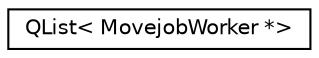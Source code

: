 digraph "类继承关系图"
{
  edge [fontname="Helvetica",fontsize="10",labelfontname="Helvetica",labelfontsize="10"];
  node [fontname="Helvetica",fontsize="10",shape=record];
  rankdir="LR";
  Node0 [label="QList\< MovejobWorker *\>",height=0.2,width=0.4,color="black", fillcolor="white", style="filled",URL="$class_q_list.html"];
}
